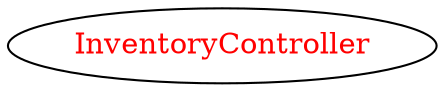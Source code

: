 digraph dependencyGraph {
 concentrate=true;
 ranksep="2.0";
 rankdir="LR"; 
 splines="ortho";
"InventoryController" [fontcolor="red"];
}